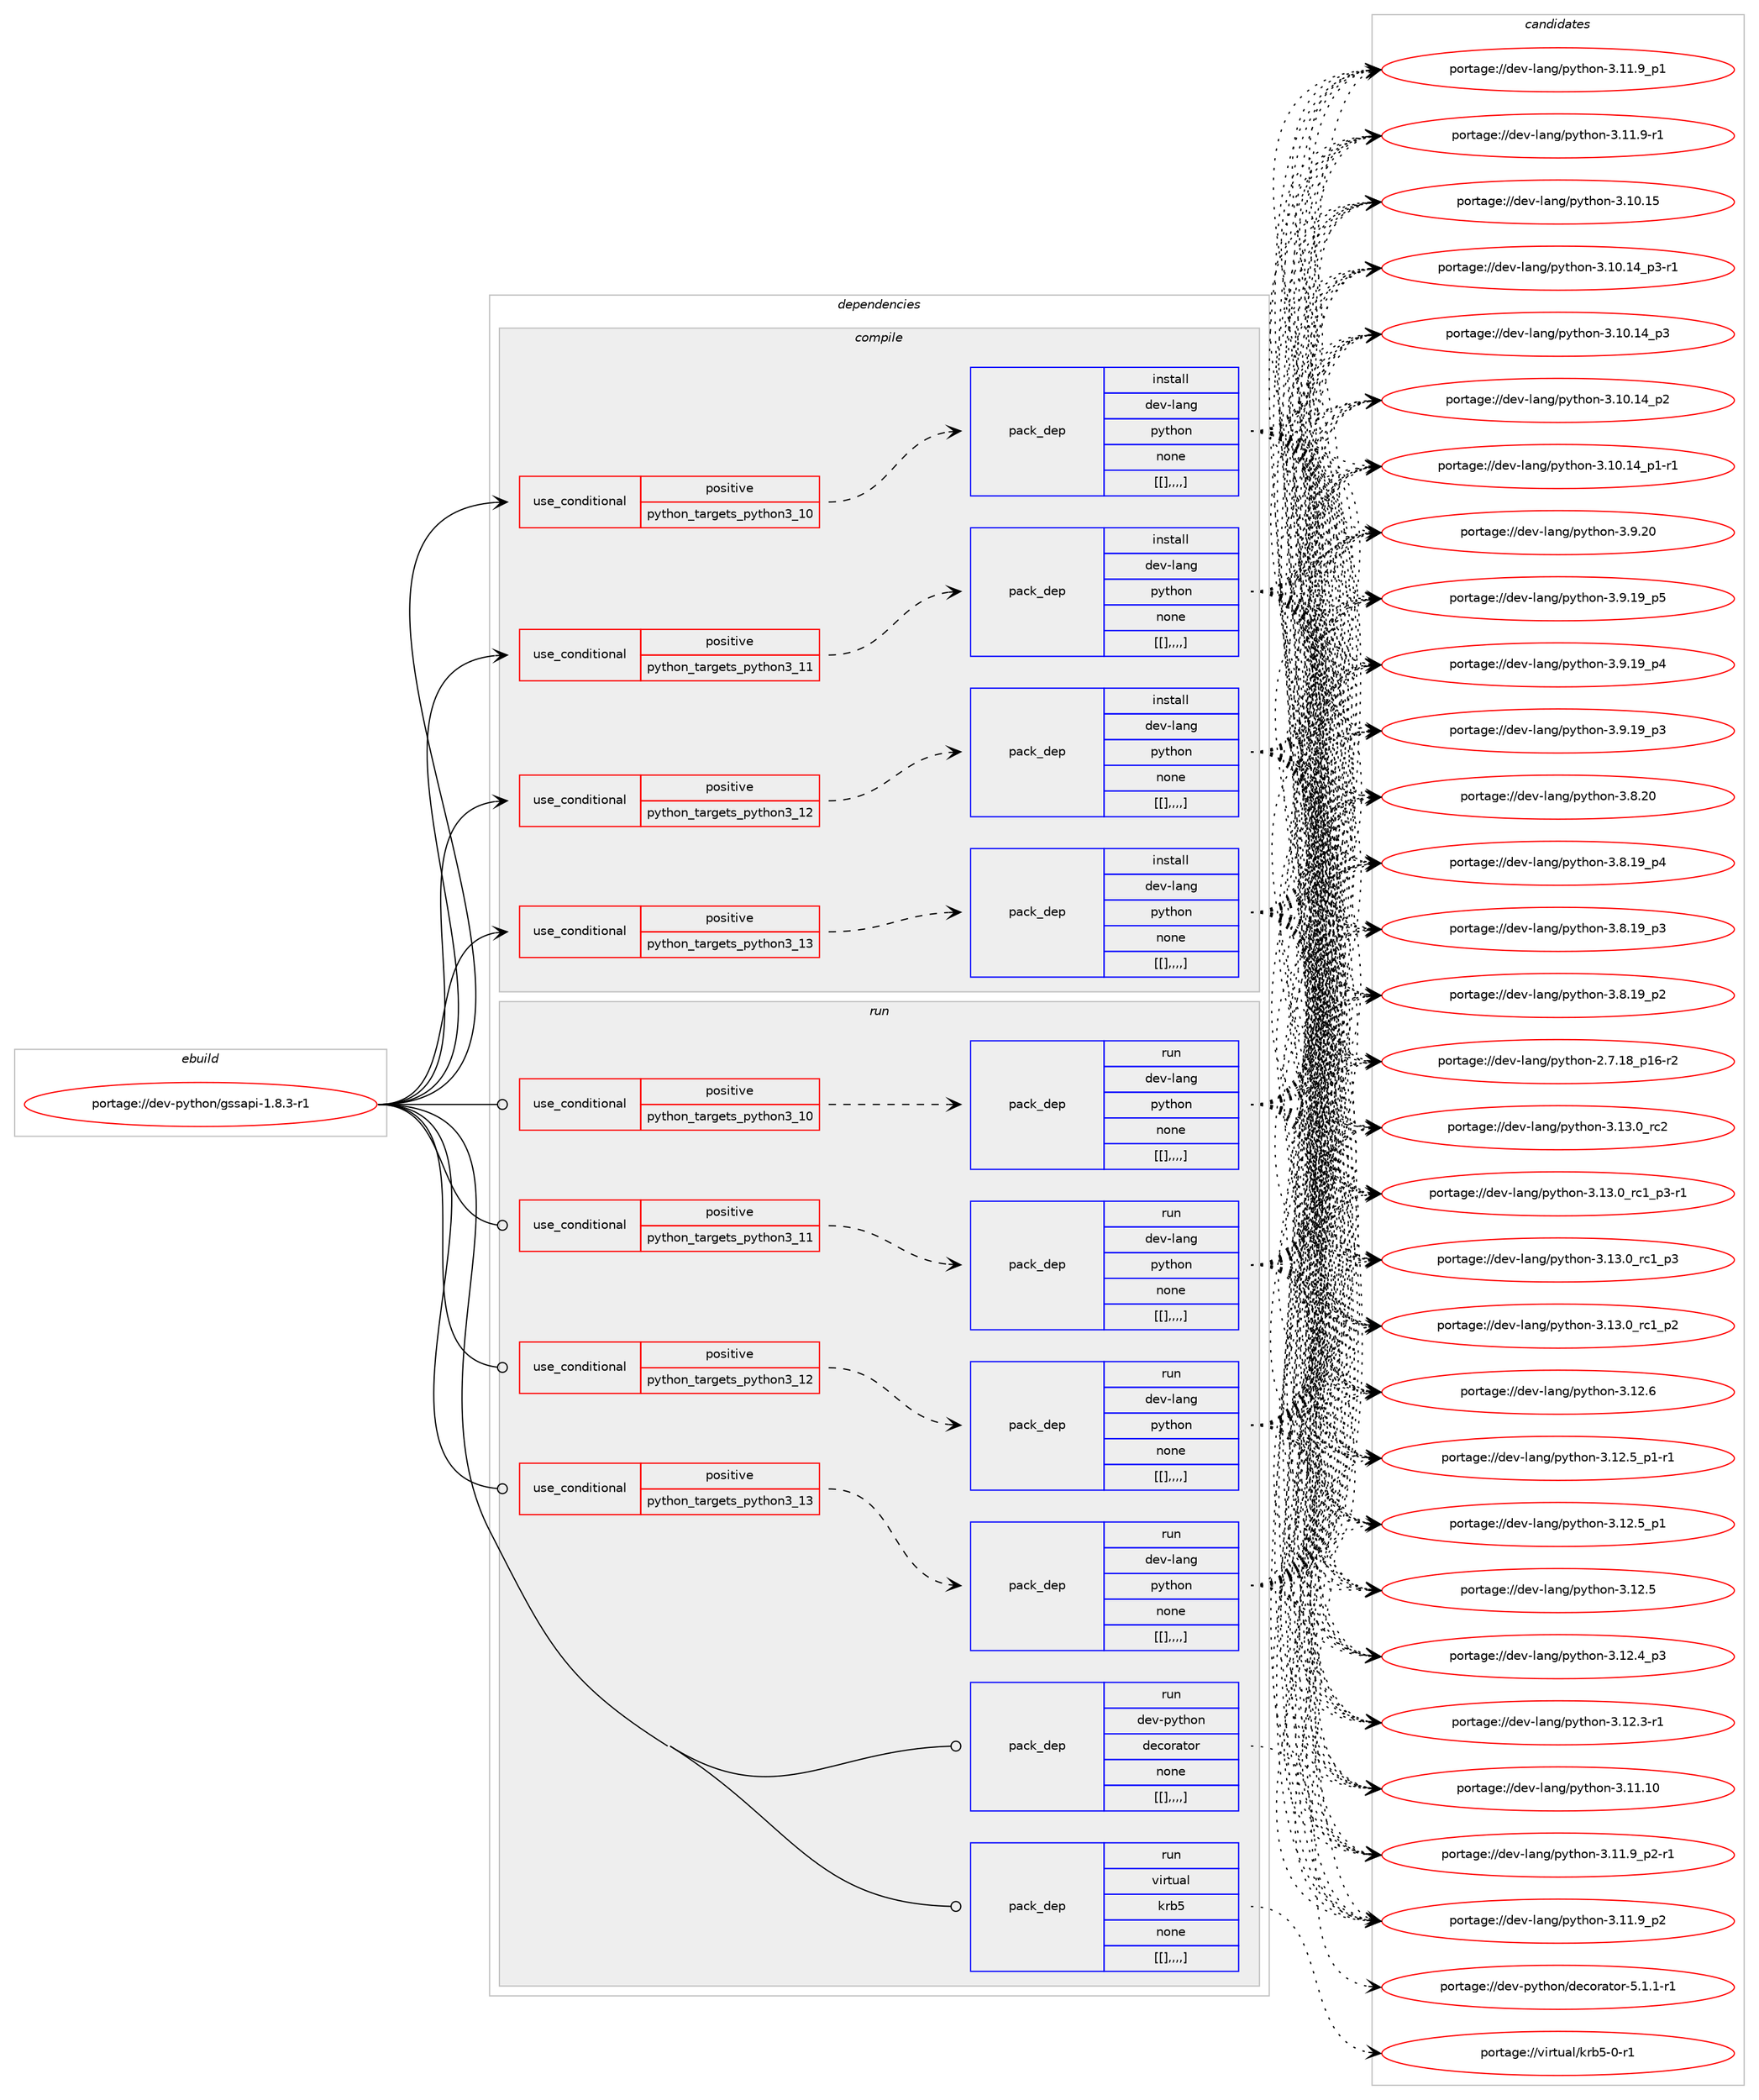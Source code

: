 digraph prolog {

# *************
# Graph options
# *************

newrank=true;
concentrate=true;
compound=true;
graph [rankdir=LR,fontname=Helvetica,fontsize=10,ranksep=1.5];#, ranksep=2.5, nodesep=0.2];
edge  [arrowhead=vee];
node  [fontname=Helvetica,fontsize=10];

# **********
# The ebuild
# **********

subgraph cluster_leftcol {
color=gray;
label=<<i>ebuild</i>>;
id [label="portage://dev-python/gssapi-1.8.3-r1", color=red, width=4, href="../dev-python/gssapi-1.8.3-r1.svg"];
}

# ****************
# The dependencies
# ****************

subgraph cluster_midcol {
color=gray;
label=<<i>dependencies</i>>;
subgraph cluster_compile {
fillcolor="#eeeeee";
style=filled;
label=<<i>compile</i>>;
subgraph cond33799 {
dependency148320 [label=<<TABLE BORDER="0" CELLBORDER="1" CELLSPACING="0" CELLPADDING="4"><TR><TD ROWSPAN="3" CELLPADDING="10">use_conditional</TD></TR><TR><TD>positive</TD></TR><TR><TD>python_targets_python3_10</TD></TR></TABLE>>, shape=none, color=red];
subgraph pack113303 {
dependency148321 [label=<<TABLE BORDER="0" CELLBORDER="1" CELLSPACING="0" CELLPADDING="4" WIDTH="220"><TR><TD ROWSPAN="6" CELLPADDING="30">pack_dep</TD></TR><TR><TD WIDTH="110">install</TD></TR><TR><TD>dev-lang</TD></TR><TR><TD>python</TD></TR><TR><TD>none</TD></TR><TR><TD>[[],,,,]</TD></TR></TABLE>>, shape=none, color=blue];
}
dependency148320:e -> dependency148321:w [weight=20,style="dashed",arrowhead="vee"];
}
id:e -> dependency148320:w [weight=20,style="solid",arrowhead="vee"];
subgraph cond33800 {
dependency148322 [label=<<TABLE BORDER="0" CELLBORDER="1" CELLSPACING="0" CELLPADDING="4"><TR><TD ROWSPAN="3" CELLPADDING="10">use_conditional</TD></TR><TR><TD>positive</TD></TR><TR><TD>python_targets_python3_11</TD></TR></TABLE>>, shape=none, color=red];
subgraph pack113304 {
dependency148323 [label=<<TABLE BORDER="0" CELLBORDER="1" CELLSPACING="0" CELLPADDING="4" WIDTH="220"><TR><TD ROWSPAN="6" CELLPADDING="30">pack_dep</TD></TR><TR><TD WIDTH="110">install</TD></TR><TR><TD>dev-lang</TD></TR><TR><TD>python</TD></TR><TR><TD>none</TD></TR><TR><TD>[[],,,,]</TD></TR></TABLE>>, shape=none, color=blue];
}
dependency148322:e -> dependency148323:w [weight=20,style="dashed",arrowhead="vee"];
}
id:e -> dependency148322:w [weight=20,style="solid",arrowhead="vee"];
subgraph cond33801 {
dependency148324 [label=<<TABLE BORDER="0" CELLBORDER="1" CELLSPACING="0" CELLPADDING="4"><TR><TD ROWSPAN="3" CELLPADDING="10">use_conditional</TD></TR><TR><TD>positive</TD></TR><TR><TD>python_targets_python3_12</TD></TR></TABLE>>, shape=none, color=red];
subgraph pack113305 {
dependency148325 [label=<<TABLE BORDER="0" CELLBORDER="1" CELLSPACING="0" CELLPADDING="4" WIDTH="220"><TR><TD ROWSPAN="6" CELLPADDING="30">pack_dep</TD></TR><TR><TD WIDTH="110">install</TD></TR><TR><TD>dev-lang</TD></TR><TR><TD>python</TD></TR><TR><TD>none</TD></TR><TR><TD>[[],,,,]</TD></TR></TABLE>>, shape=none, color=blue];
}
dependency148324:e -> dependency148325:w [weight=20,style="dashed",arrowhead="vee"];
}
id:e -> dependency148324:w [weight=20,style="solid",arrowhead="vee"];
subgraph cond33802 {
dependency148326 [label=<<TABLE BORDER="0" CELLBORDER="1" CELLSPACING="0" CELLPADDING="4"><TR><TD ROWSPAN="3" CELLPADDING="10">use_conditional</TD></TR><TR><TD>positive</TD></TR><TR><TD>python_targets_python3_13</TD></TR></TABLE>>, shape=none, color=red];
subgraph pack113306 {
dependency148327 [label=<<TABLE BORDER="0" CELLBORDER="1" CELLSPACING="0" CELLPADDING="4" WIDTH="220"><TR><TD ROWSPAN="6" CELLPADDING="30">pack_dep</TD></TR><TR><TD WIDTH="110">install</TD></TR><TR><TD>dev-lang</TD></TR><TR><TD>python</TD></TR><TR><TD>none</TD></TR><TR><TD>[[],,,,]</TD></TR></TABLE>>, shape=none, color=blue];
}
dependency148326:e -> dependency148327:w [weight=20,style="dashed",arrowhead="vee"];
}
id:e -> dependency148326:w [weight=20,style="solid",arrowhead="vee"];
}
subgraph cluster_compileandrun {
fillcolor="#eeeeee";
style=filled;
label=<<i>compile and run</i>>;
}
subgraph cluster_run {
fillcolor="#eeeeee";
style=filled;
label=<<i>run</i>>;
subgraph cond33803 {
dependency148328 [label=<<TABLE BORDER="0" CELLBORDER="1" CELLSPACING="0" CELLPADDING="4"><TR><TD ROWSPAN="3" CELLPADDING="10">use_conditional</TD></TR><TR><TD>positive</TD></TR><TR><TD>python_targets_python3_10</TD></TR></TABLE>>, shape=none, color=red];
subgraph pack113307 {
dependency148329 [label=<<TABLE BORDER="0" CELLBORDER="1" CELLSPACING="0" CELLPADDING="4" WIDTH="220"><TR><TD ROWSPAN="6" CELLPADDING="30">pack_dep</TD></TR><TR><TD WIDTH="110">run</TD></TR><TR><TD>dev-lang</TD></TR><TR><TD>python</TD></TR><TR><TD>none</TD></TR><TR><TD>[[],,,,]</TD></TR></TABLE>>, shape=none, color=blue];
}
dependency148328:e -> dependency148329:w [weight=20,style="dashed",arrowhead="vee"];
}
id:e -> dependency148328:w [weight=20,style="solid",arrowhead="odot"];
subgraph cond33804 {
dependency148330 [label=<<TABLE BORDER="0" CELLBORDER="1" CELLSPACING="0" CELLPADDING="4"><TR><TD ROWSPAN="3" CELLPADDING="10">use_conditional</TD></TR><TR><TD>positive</TD></TR><TR><TD>python_targets_python3_11</TD></TR></TABLE>>, shape=none, color=red];
subgraph pack113308 {
dependency148331 [label=<<TABLE BORDER="0" CELLBORDER="1" CELLSPACING="0" CELLPADDING="4" WIDTH="220"><TR><TD ROWSPAN="6" CELLPADDING="30">pack_dep</TD></TR><TR><TD WIDTH="110">run</TD></TR><TR><TD>dev-lang</TD></TR><TR><TD>python</TD></TR><TR><TD>none</TD></TR><TR><TD>[[],,,,]</TD></TR></TABLE>>, shape=none, color=blue];
}
dependency148330:e -> dependency148331:w [weight=20,style="dashed",arrowhead="vee"];
}
id:e -> dependency148330:w [weight=20,style="solid",arrowhead="odot"];
subgraph cond33805 {
dependency148332 [label=<<TABLE BORDER="0" CELLBORDER="1" CELLSPACING="0" CELLPADDING="4"><TR><TD ROWSPAN="3" CELLPADDING="10">use_conditional</TD></TR><TR><TD>positive</TD></TR><TR><TD>python_targets_python3_12</TD></TR></TABLE>>, shape=none, color=red];
subgraph pack113309 {
dependency148333 [label=<<TABLE BORDER="0" CELLBORDER="1" CELLSPACING="0" CELLPADDING="4" WIDTH="220"><TR><TD ROWSPAN="6" CELLPADDING="30">pack_dep</TD></TR><TR><TD WIDTH="110">run</TD></TR><TR><TD>dev-lang</TD></TR><TR><TD>python</TD></TR><TR><TD>none</TD></TR><TR><TD>[[],,,,]</TD></TR></TABLE>>, shape=none, color=blue];
}
dependency148332:e -> dependency148333:w [weight=20,style="dashed",arrowhead="vee"];
}
id:e -> dependency148332:w [weight=20,style="solid",arrowhead="odot"];
subgraph cond33806 {
dependency148334 [label=<<TABLE BORDER="0" CELLBORDER="1" CELLSPACING="0" CELLPADDING="4"><TR><TD ROWSPAN="3" CELLPADDING="10">use_conditional</TD></TR><TR><TD>positive</TD></TR><TR><TD>python_targets_python3_13</TD></TR></TABLE>>, shape=none, color=red];
subgraph pack113310 {
dependency148335 [label=<<TABLE BORDER="0" CELLBORDER="1" CELLSPACING="0" CELLPADDING="4" WIDTH="220"><TR><TD ROWSPAN="6" CELLPADDING="30">pack_dep</TD></TR><TR><TD WIDTH="110">run</TD></TR><TR><TD>dev-lang</TD></TR><TR><TD>python</TD></TR><TR><TD>none</TD></TR><TR><TD>[[],,,,]</TD></TR></TABLE>>, shape=none, color=blue];
}
dependency148334:e -> dependency148335:w [weight=20,style="dashed",arrowhead="vee"];
}
id:e -> dependency148334:w [weight=20,style="solid",arrowhead="odot"];
subgraph pack113311 {
dependency148336 [label=<<TABLE BORDER="0" CELLBORDER="1" CELLSPACING="0" CELLPADDING="4" WIDTH="220"><TR><TD ROWSPAN="6" CELLPADDING="30">pack_dep</TD></TR><TR><TD WIDTH="110">run</TD></TR><TR><TD>dev-python</TD></TR><TR><TD>decorator</TD></TR><TR><TD>none</TD></TR><TR><TD>[[],,,,]</TD></TR></TABLE>>, shape=none, color=blue];
}
id:e -> dependency148336:w [weight=20,style="solid",arrowhead="odot"];
subgraph pack113312 {
dependency148337 [label=<<TABLE BORDER="0" CELLBORDER="1" CELLSPACING="0" CELLPADDING="4" WIDTH="220"><TR><TD ROWSPAN="6" CELLPADDING="30">pack_dep</TD></TR><TR><TD WIDTH="110">run</TD></TR><TR><TD>virtual</TD></TR><TR><TD>krb5</TD></TR><TR><TD>none</TD></TR><TR><TD>[[],,,,]</TD></TR></TABLE>>, shape=none, color=blue];
}
id:e -> dependency148337:w [weight=20,style="solid",arrowhead="odot"];
}
}

# **************
# The candidates
# **************

subgraph cluster_choices {
rank=same;
color=gray;
label=<<i>candidates</i>>;

subgraph choice113303 {
color=black;
nodesep=1;
choice10010111845108971101034711212111610411111045514649514648951149950 [label="portage://dev-lang/python-3.13.0_rc2", color=red, width=4,href="../dev-lang/python-3.13.0_rc2.svg"];
choice1001011184510897110103471121211161041111104551464951464895114994995112514511449 [label="portage://dev-lang/python-3.13.0_rc1_p3-r1", color=red, width=4,href="../dev-lang/python-3.13.0_rc1_p3-r1.svg"];
choice100101118451089711010347112121116104111110455146495146489511499499511251 [label="portage://dev-lang/python-3.13.0_rc1_p3", color=red, width=4,href="../dev-lang/python-3.13.0_rc1_p3.svg"];
choice100101118451089711010347112121116104111110455146495146489511499499511250 [label="portage://dev-lang/python-3.13.0_rc1_p2", color=red, width=4,href="../dev-lang/python-3.13.0_rc1_p2.svg"];
choice10010111845108971101034711212111610411111045514649504654 [label="portage://dev-lang/python-3.12.6", color=red, width=4,href="../dev-lang/python-3.12.6.svg"];
choice1001011184510897110103471121211161041111104551464950465395112494511449 [label="portage://dev-lang/python-3.12.5_p1-r1", color=red, width=4,href="../dev-lang/python-3.12.5_p1-r1.svg"];
choice100101118451089711010347112121116104111110455146495046539511249 [label="portage://dev-lang/python-3.12.5_p1", color=red, width=4,href="../dev-lang/python-3.12.5_p1.svg"];
choice10010111845108971101034711212111610411111045514649504653 [label="portage://dev-lang/python-3.12.5", color=red, width=4,href="../dev-lang/python-3.12.5.svg"];
choice100101118451089711010347112121116104111110455146495046529511251 [label="portage://dev-lang/python-3.12.4_p3", color=red, width=4,href="../dev-lang/python-3.12.4_p3.svg"];
choice100101118451089711010347112121116104111110455146495046514511449 [label="portage://dev-lang/python-3.12.3-r1", color=red, width=4,href="../dev-lang/python-3.12.3-r1.svg"];
choice1001011184510897110103471121211161041111104551464949464948 [label="portage://dev-lang/python-3.11.10", color=red, width=4,href="../dev-lang/python-3.11.10.svg"];
choice1001011184510897110103471121211161041111104551464949465795112504511449 [label="portage://dev-lang/python-3.11.9_p2-r1", color=red, width=4,href="../dev-lang/python-3.11.9_p2-r1.svg"];
choice100101118451089711010347112121116104111110455146494946579511250 [label="portage://dev-lang/python-3.11.9_p2", color=red, width=4,href="../dev-lang/python-3.11.9_p2.svg"];
choice100101118451089711010347112121116104111110455146494946579511249 [label="portage://dev-lang/python-3.11.9_p1", color=red, width=4,href="../dev-lang/python-3.11.9_p1.svg"];
choice100101118451089711010347112121116104111110455146494946574511449 [label="portage://dev-lang/python-3.11.9-r1", color=red, width=4,href="../dev-lang/python-3.11.9-r1.svg"];
choice1001011184510897110103471121211161041111104551464948464953 [label="portage://dev-lang/python-3.10.15", color=red, width=4,href="../dev-lang/python-3.10.15.svg"];
choice100101118451089711010347112121116104111110455146494846495295112514511449 [label="portage://dev-lang/python-3.10.14_p3-r1", color=red, width=4,href="../dev-lang/python-3.10.14_p3-r1.svg"];
choice10010111845108971101034711212111610411111045514649484649529511251 [label="portage://dev-lang/python-3.10.14_p3", color=red, width=4,href="../dev-lang/python-3.10.14_p3.svg"];
choice10010111845108971101034711212111610411111045514649484649529511250 [label="portage://dev-lang/python-3.10.14_p2", color=red, width=4,href="../dev-lang/python-3.10.14_p2.svg"];
choice100101118451089711010347112121116104111110455146494846495295112494511449 [label="portage://dev-lang/python-3.10.14_p1-r1", color=red, width=4,href="../dev-lang/python-3.10.14_p1-r1.svg"];
choice10010111845108971101034711212111610411111045514657465048 [label="portage://dev-lang/python-3.9.20", color=red, width=4,href="../dev-lang/python-3.9.20.svg"];
choice100101118451089711010347112121116104111110455146574649579511253 [label="portage://dev-lang/python-3.9.19_p5", color=red, width=4,href="../dev-lang/python-3.9.19_p5.svg"];
choice100101118451089711010347112121116104111110455146574649579511252 [label="portage://dev-lang/python-3.9.19_p4", color=red, width=4,href="../dev-lang/python-3.9.19_p4.svg"];
choice100101118451089711010347112121116104111110455146574649579511251 [label="portage://dev-lang/python-3.9.19_p3", color=red, width=4,href="../dev-lang/python-3.9.19_p3.svg"];
choice10010111845108971101034711212111610411111045514656465048 [label="portage://dev-lang/python-3.8.20", color=red, width=4,href="../dev-lang/python-3.8.20.svg"];
choice100101118451089711010347112121116104111110455146564649579511252 [label="portage://dev-lang/python-3.8.19_p4", color=red, width=4,href="../dev-lang/python-3.8.19_p4.svg"];
choice100101118451089711010347112121116104111110455146564649579511251 [label="portage://dev-lang/python-3.8.19_p3", color=red, width=4,href="../dev-lang/python-3.8.19_p3.svg"];
choice100101118451089711010347112121116104111110455146564649579511250 [label="portage://dev-lang/python-3.8.19_p2", color=red, width=4,href="../dev-lang/python-3.8.19_p2.svg"];
choice100101118451089711010347112121116104111110455046554649569511249544511450 [label="portage://dev-lang/python-2.7.18_p16-r2", color=red, width=4,href="../dev-lang/python-2.7.18_p16-r2.svg"];
dependency148321:e -> choice10010111845108971101034711212111610411111045514649514648951149950:w [style=dotted,weight="100"];
dependency148321:e -> choice1001011184510897110103471121211161041111104551464951464895114994995112514511449:w [style=dotted,weight="100"];
dependency148321:e -> choice100101118451089711010347112121116104111110455146495146489511499499511251:w [style=dotted,weight="100"];
dependency148321:e -> choice100101118451089711010347112121116104111110455146495146489511499499511250:w [style=dotted,weight="100"];
dependency148321:e -> choice10010111845108971101034711212111610411111045514649504654:w [style=dotted,weight="100"];
dependency148321:e -> choice1001011184510897110103471121211161041111104551464950465395112494511449:w [style=dotted,weight="100"];
dependency148321:e -> choice100101118451089711010347112121116104111110455146495046539511249:w [style=dotted,weight="100"];
dependency148321:e -> choice10010111845108971101034711212111610411111045514649504653:w [style=dotted,weight="100"];
dependency148321:e -> choice100101118451089711010347112121116104111110455146495046529511251:w [style=dotted,weight="100"];
dependency148321:e -> choice100101118451089711010347112121116104111110455146495046514511449:w [style=dotted,weight="100"];
dependency148321:e -> choice1001011184510897110103471121211161041111104551464949464948:w [style=dotted,weight="100"];
dependency148321:e -> choice1001011184510897110103471121211161041111104551464949465795112504511449:w [style=dotted,weight="100"];
dependency148321:e -> choice100101118451089711010347112121116104111110455146494946579511250:w [style=dotted,weight="100"];
dependency148321:e -> choice100101118451089711010347112121116104111110455146494946579511249:w [style=dotted,weight="100"];
dependency148321:e -> choice100101118451089711010347112121116104111110455146494946574511449:w [style=dotted,weight="100"];
dependency148321:e -> choice1001011184510897110103471121211161041111104551464948464953:w [style=dotted,weight="100"];
dependency148321:e -> choice100101118451089711010347112121116104111110455146494846495295112514511449:w [style=dotted,weight="100"];
dependency148321:e -> choice10010111845108971101034711212111610411111045514649484649529511251:w [style=dotted,weight="100"];
dependency148321:e -> choice10010111845108971101034711212111610411111045514649484649529511250:w [style=dotted,weight="100"];
dependency148321:e -> choice100101118451089711010347112121116104111110455146494846495295112494511449:w [style=dotted,weight="100"];
dependency148321:e -> choice10010111845108971101034711212111610411111045514657465048:w [style=dotted,weight="100"];
dependency148321:e -> choice100101118451089711010347112121116104111110455146574649579511253:w [style=dotted,weight="100"];
dependency148321:e -> choice100101118451089711010347112121116104111110455146574649579511252:w [style=dotted,weight="100"];
dependency148321:e -> choice100101118451089711010347112121116104111110455146574649579511251:w [style=dotted,weight="100"];
dependency148321:e -> choice10010111845108971101034711212111610411111045514656465048:w [style=dotted,weight="100"];
dependency148321:e -> choice100101118451089711010347112121116104111110455146564649579511252:w [style=dotted,weight="100"];
dependency148321:e -> choice100101118451089711010347112121116104111110455146564649579511251:w [style=dotted,weight="100"];
dependency148321:e -> choice100101118451089711010347112121116104111110455146564649579511250:w [style=dotted,weight="100"];
dependency148321:e -> choice100101118451089711010347112121116104111110455046554649569511249544511450:w [style=dotted,weight="100"];
}
subgraph choice113304 {
color=black;
nodesep=1;
choice10010111845108971101034711212111610411111045514649514648951149950 [label="portage://dev-lang/python-3.13.0_rc2", color=red, width=4,href="../dev-lang/python-3.13.0_rc2.svg"];
choice1001011184510897110103471121211161041111104551464951464895114994995112514511449 [label="portage://dev-lang/python-3.13.0_rc1_p3-r1", color=red, width=4,href="../dev-lang/python-3.13.0_rc1_p3-r1.svg"];
choice100101118451089711010347112121116104111110455146495146489511499499511251 [label="portage://dev-lang/python-3.13.0_rc1_p3", color=red, width=4,href="../dev-lang/python-3.13.0_rc1_p3.svg"];
choice100101118451089711010347112121116104111110455146495146489511499499511250 [label="portage://dev-lang/python-3.13.0_rc1_p2", color=red, width=4,href="../dev-lang/python-3.13.0_rc1_p2.svg"];
choice10010111845108971101034711212111610411111045514649504654 [label="portage://dev-lang/python-3.12.6", color=red, width=4,href="../dev-lang/python-3.12.6.svg"];
choice1001011184510897110103471121211161041111104551464950465395112494511449 [label="portage://dev-lang/python-3.12.5_p1-r1", color=red, width=4,href="../dev-lang/python-3.12.5_p1-r1.svg"];
choice100101118451089711010347112121116104111110455146495046539511249 [label="portage://dev-lang/python-3.12.5_p1", color=red, width=4,href="../dev-lang/python-3.12.5_p1.svg"];
choice10010111845108971101034711212111610411111045514649504653 [label="portage://dev-lang/python-3.12.5", color=red, width=4,href="../dev-lang/python-3.12.5.svg"];
choice100101118451089711010347112121116104111110455146495046529511251 [label="portage://dev-lang/python-3.12.4_p3", color=red, width=4,href="../dev-lang/python-3.12.4_p3.svg"];
choice100101118451089711010347112121116104111110455146495046514511449 [label="portage://dev-lang/python-3.12.3-r1", color=red, width=4,href="../dev-lang/python-3.12.3-r1.svg"];
choice1001011184510897110103471121211161041111104551464949464948 [label="portage://dev-lang/python-3.11.10", color=red, width=4,href="../dev-lang/python-3.11.10.svg"];
choice1001011184510897110103471121211161041111104551464949465795112504511449 [label="portage://dev-lang/python-3.11.9_p2-r1", color=red, width=4,href="../dev-lang/python-3.11.9_p2-r1.svg"];
choice100101118451089711010347112121116104111110455146494946579511250 [label="portage://dev-lang/python-3.11.9_p2", color=red, width=4,href="../dev-lang/python-3.11.9_p2.svg"];
choice100101118451089711010347112121116104111110455146494946579511249 [label="portage://dev-lang/python-3.11.9_p1", color=red, width=4,href="../dev-lang/python-3.11.9_p1.svg"];
choice100101118451089711010347112121116104111110455146494946574511449 [label="portage://dev-lang/python-3.11.9-r1", color=red, width=4,href="../dev-lang/python-3.11.9-r1.svg"];
choice1001011184510897110103471121211161041111104551464948464953 [label="portage://dev-lang/python-3.10.15", color=red, width=4,href="../dev-lang/python-3.10.15.svg"];
choice100101118451089711010347112121116104111110455146494846495295112514511449 [label="portage://dev-lang/python-3.10.14_p3-r1", color=red, width=4,href="../dev-lang/python-3.10.14_p3-r1.svg"];
choice10010111845108971101034711212111610411111045514649484649529511251 [label="portage://dev-lang/python-3.10.14_p3", color=red, width=4,href="../dev-lang/python-3.10.14_p3.svg"];
choice10010111845108971101034711212111610411111045514649484649529511250 [label="portage://dev-lang/python-3.10.14_p2", color=red, width=4,href="../dev-lang/python-3.10.14_p2.svg"];
choice100101118451089711010347112121116104111110455146494846495295112494511449 [label="portage://dev-lang/python-3.10.14_p1-r1", color=red, width=4,href="../dev-lang/python-3.10.14_p1-r1.svg"];
choice10010111845108971101034711212111610411111045514657465048 [label="portage://dev-lang/python-3.9.20", color=red, width=4,href="../dev-lang/python-3.9.20.svg"];
choice100101118451089711010347112121116104111110455146574649579511253 [label="portage://dev-lang/python-3.9.19_p5", color=red, width=4,href="../dev-lang/python-3.9.19_p5.svg"];
choice100101118451089711010347112121116104111110455146574649579511252 [label="portage://dev-lang/python-3.9.19_p4", color=red, width=4,href="../dev-lang/python-3.9.19_p4.svg"];
choice100101118451089711010347112121116104111110455146574649579511251 [label="portage://dev-lang/python-3.9.19_p3", color=red, width=4,href="../dev-lang/python-3.9.19_p3.svg"];
choice10010111845108971101034711212111610411111045514656465048 [label="portage://dev-lang/python-3.8.20", color=red, width=4,href="../dev-lang/python-3.8.20.svg"];
choice100101118451089711010347112121116104111110455146564649579511252 [label="portage://dev-lang/python-3.8.19_p4", color=red, width=4,href="../dev-lang/python-3.8.19_p4.svg"];
choice100101118451089711010347112121116104111110455146564649579511251 [label="portage://dev-lang/python-3.8.19_p3", color=red, width=4,href="../dev-lang/python-3.8.19_p3.svg"];
choice100101118451089711010347112121116104111110455146564649579511250 [label="portage://dev-lang/python-3.8.19_p2", color=red, width=4,href="../dev-lang/python-3.8.19_p2.svg"];
choice100101118451089711010347112121116104111110455046554649569511249544511450 [label="portage://dev-lang/python-2.7.18_p16-r2", color=red, width=4,href="../dev-lang/python-2.7.18_p16-r2.svg"];
dependency148323:e -> choice10010111845108971101034711212111610411111045514649514648951149950:w [style=dotted,weight="100"];
dependency148323:e -> choice1001011184510897110103471121211161041111104551464951464895114994995112514511449:w [style=dotted,weight="100"];
dependency148323:e -> choice100101118451089711010347112121116104111110455146495146489511499499511251:w [style=dotted,weight="100"];
dependency148323:e -> choice100101118451089711010347112121116104111110455146495146489511499499511250:w [style=dotted,weight="100"];
dependency148323:e -> choice10010111845108971101034711212111610411111045514649504654:w [style=dotted,weight="100"];
dependency148323:e -> choice1001011184510897110103471121211161041111104551464950465395112494511449:w [style=dotted,weight="100"];
dependency148323:e -> choice100101118451089711010347112121116104111110455146495046539511249:w [style=dotted,weight="100"];
dependency148323:e -> choice10010111845108971101034711212111610411111045514649504653:w [style=dotted,weight="100"];
dependency148323:e -> choice100101118451089711010347112121116104111110455146495046529511251:w [style=dotted,weight="100"];
dependency148323:e -> choice100101118451089711010347112121116104111110455146495046514511449:w [style=dotted,weight="100"];
dependency148323:e -> choice1001011184510897110103471121211161041111104551464949464948:w [style=dotted,weight="100"];
dependency148323:e -> choice1001011184510897110103471121211161041111104551464949465795112504511449:w [style=dotted,weight="100"];
dependency148323:e -> choice100101118451089711010347112121116104111110455146494946579511250:w [style=dotted,weight="100"];
dependency148323:e -> choice100101118451089711010347112121116104111110455146494946579511249:w [style=dotted,weight="100"];
dependency148323:e -> choice100101118451089711010347112121116104111110455146494946574511449:w [style=dotted,weight="100"];
dependency148323:e -> choice1001011184510897110103471121211161041111104551464948464953:w [style=dotted,weight="100"];
dependency148323:e -> choice100101118451089711010347112121116104111110455146494846495295112514511449:w [style=dotted,weight="100"];
dependency148323:e -> choice10010111845108971101034711212111610411111045514649484649529511251:w [style=dotted,weight="100"];
dependency148323:e -> choice10010111845108971101034711212111610411111045514649484649529511250:w [style=dotted,weight="100"];
dependency148323:e -> choice100101118451089711010347112121116104111110455146494846495295112494511449:w [style=dotted,weight="100"];
dependency148323:e -> choice10010111845108971101034711212111610411111045514657465048:w [style=dotted,weight="100"];
dependency148323:e -> choice100101118451089711010347112121116104111110455146574649579511253:w [style=dotted,weight="100"];
dependency148323:e -> choice100101118451089711010347112121116104111110455146574649579511252:w [style=dotted,weight="100"];
dependency148323:e -> choice100101118451089711010347112121116104111110455146574649579511251:w [style=dotted,weight="100"];
dependency148323:e -> choice10010111845108971101034711212111610411111045514656465048:w [style=dotted,weight="100"];
dependency148323:e -> choice100101118451089711010347112121116104111110455146564649579511252:w [style=dotted,weight="100"];
dependency148323:e -> choice100101118451089711010347112121116104111110455146564649579511251:w [style=dotted,weight="100"];
dependency148323:e -> choice100101118451089711010347112121116104111110455146564649579511250:w [style=dotted,weight="100"];
dependency148323:e -> choice100101118451089711010347112121116104111110455046554649569511249544511450:w [style=dotted,weight="100"];
}
subgraph choice113305 {
color=black;
nodesep=1;
choice10010111845108971101034711212111610411111045514649514648951149950 [label="portage://dev-lang/python-3.13.0_rc2", color=red, width=4,href="../dev-lang/python-3.13.0_rc2.svg"];
choice1001011184510897110103471121211161041111104551464951464895114994995112514511449 [label="portage://dev-lang/python-3.13.0_rc1_p3-r1", color=red, width=4,href="../dev-lang/python-3.13.0_rc1_p3-r1.svg"];
choice100101118451089711010347112121116104111110455146495146489511499499511251 [label="portage://dev-lang/python-3.13.0_rc1_p3", color=red, width=4,href="../dev-lang/python-3.13.0_rc1_p3.svg"];
choice100101118451089711010347112121116104111110455146495146489511499499511250 [label="portage://dev-lang/python-3.13.0_rc1_p2", color=red, width=4,href="../dev-lang/python-3.13.0_rc1_p2.svg"];
choice10010111845108971101034711212111610411111045514649504654 [label="portage://dev-lang/python-3.12.6", color=red, width=4,href="../dev-lang/python-3.12.6.svg"];
choice1001011184510897110103471121211161041111104551464950465395112494511449 [label="portage://dev-lang/python-3.12.5_p1-r1", color=red, width=4,href="../dev-lang/python-3.12.5_p1-r1.svg"];
choice100101118451089711010347112121116104111110455146495046539511249 [label="portage://dev-lang/python-3.12.5_p1", color=red, width=4,href="../dev-lang/python-3.12.5_p1.svg"];
choice10010111845108971101034711212111610411111045514649504653 [label="portage://dev-lang/python-3.12.5", color=red, width=4,href="../dev-lang/python-3.12.5.svg"];
choice100101118451089711010347112121116104111110455146495046529511251 [label="portage://dev-lang/python-3.12.4_p3", color=red, width=4,href="../dev-lang/python-3.12.4_p3.svg"];
choice100101118451089711010347112121116104111110455146495046514511449 [label="portage://dev-lang/python-3.12.3-r1", color=red, width=4,href="../dev-lang/python-3.12.3-r1.svg"];
choice1001011184510897110103471121211161041111104551464949464948 [label="portage://dev-lang/python-3.11.10", color=red, width=4,href="../dev-lang/python-3.11.10.svg"];
choice1001011184510897110103471121211161041111104551464949465795112504511449 [label="portage://dev-lang/python-3.11.9_p2-r1", color=red, width=4,href="../dev-lang/python-3.11.9_p2-r1.svg"];
choice100101118451089711010347112121116104111110455146494946579511250 [label="portage://dev-lang/python-3.11.9_p2", color=red, width=4,href="../dev-lang/python-3.11.9_p2.svg"];
choice100101118451089711010347112121116104111110455146494946579511249 [label="portage://dev-lang/python-3.11.9_p1", color=red, width=4,href="../dev-lang/python-3.11.9_p1.svg"];
choice100101118451089711010347112121116104111110455146494946574511449 [label="portage://dev-lang/python-3.11.9-r1", color=red, width=4,href="../dev-lang/python-3.11.9-r1.svg"];
choice1001011184510897110103471121211161041111104551464948464953 [label="portage://dev-lang/python-3.10.15", color=red, width=4,href="../dev-lang/python-3.10.15.svg"];
choice100101118451089711010347112121116104111110455146494846495295112514511449 [label="portage://dev-lang/python-3.10.14_p3-r1", color=red, width=4,href="../dev-lang/python-3.10.14_p3-r1.svg"];
choice10010111845108971101034711212111610411111045514649484649529511251 [label="portage://dev-lang/python-3.10.14_p3", color=red, width=4,href="../dev-lang/python-3.10.14_p3.svg"];
choice10010111845108971101034711212111610411111045514649484649529511250 [label="portage://dev-lang/python-3.10.14_p2", color=red, width=4,href="../dev-lang/python-3.10.14_p2.svg"];
choice100101118451089711010347112121116104111110455146494846495295112494511449 [label="portage://dev-lang/python-3.10.14_p1-r1", color=red, width=4,href="../dev-lang/python-3.10.14_p1-r1.svg"];
choice10010111845108971101034711212111610411111045514657465048 [label="portage://dev-lang/python-3.9.20", color=red, width=4,href="../dev-lang/python-3.9.20.svg"];
choice100101118451089711010347112121116104111110455146574649579511253 [label="portage://dev-lang/python-3.9.19_p5", color=red, width=4,href="../dev-lang/python-3.9.19_p5.svg"];
choice100101118451089711010347112121116104111110455146574649579511252 [label="portage://dev-lang/python-3.9.19_p4", color=red, width=4,href="../dev-lang/python-3.9.19_p4.svg"];
choice100101118451089711010347112121116104111110455146574649579511251 [label="portage://dev-lang/python-3.9.19_p3", color=red, width=4,href="../dev-lang/python-3.9.19_p3.svg"];
choice10010111845108971101034711212111610411111045514656465048 [label="portage://dev-lang/python-3.8.20", color=red, width=4,href="../dev-lang/python-3.8.20.svg"];
choice100101118451089711010347112121116104111110455146564649579511252 [label="portage://dev-lang/python-3.8.19_p4", color=red, width=4,href="../dev-lang/python-3.8.19_p4.svg"];
choice100101118451089711010347112121116104111110455146564649579511251 [label="portage://dev-lang/python-3.8.19_p3", color=red, width=4,href="../dev-lang/python-3.8.19_p3.svg"];
choice100101118451089711010347112121116104111110455146564649579511250 [label="portage://dev-lang/python-3.8.19_p2", color=red, width=4,href="../dev-lang/python-3.8.19_p2.svg"];
choice100101118451089711010347112121116104111110455046554649569511249544511450 [label="portage://dev-lang/python-2.7.18_p16-r2", color=red, width=4,href="../dev-lang/python-2.7.18_p16-r2.svg"];
dependency148325:e -> choice10010111845108971101034711212111610411111045514649514648951149950:w [style=dotted,weight="100"];
dependency148325:e -> choice1001011184510897110103471121211161041111104551464951464895114994995112514511449:w [style=dotted,weight="100"];
dependency148325:e -> choice100101118451089711010347112121116104111110455146495146489511499499511251:w [style=dotted,weight="100"];
dependency148325:e -> choice100101118451089711010347112121116104111110455146495146489511499499511250:w [style=dotted,weight="100"];
dependency148325:e -> choice10010111845108971101034711212111610411111045514649504654:w [style=dotted,weight="100"];
dependency148325:e -> choice1001011184510897110103471121211161041111104551464950465395112494511449:w [style=dotted,weight="100"];
dependency148325:e -> choice100101118451089711010347112121116104111110455146495046539511249:w [style=dotted,weight="100"];
dependency148325:e -> choice10010111845108971101034711212111610411111045514649504653:w [style=dotted,weight="100"];
dependency148325:e -> choice100101118451089711010347112121116104111110455146495046529511251:w [style=dotted,weight="100"];
dependency148325:e -> choice100101118451089711010347112121116104111110455146495046514511449:w [style=dotted,weight="100"];
dependency148325:e -> choice1001011184510897110103471121211161041111104551464949464948:w [style=dotted,weight="100"];
dependency148325:e -> choice1001011184510897110103471121211161041111104551464949465795112504511449:w [style=dotted,weight="100"];
dependency148325:e -> choice100101118451089711010347112121116104111110455146494946579511250:w [style=dotted,weight="100"];
dependency148325:e -> choice100101118451089711010347112121116104111110455146494946579511249:w [style=dotted,weight="100"];
dependency148325:e -> choice100101118451089711010347112121116104111110455146494946574511449:w [style=dotted,weight="100"];
dependency148325:e -> choice1001011184510897110103471121211161041111104551464948464953:w [style=dotted,weight="100"];
dependency148325:e -> choice100101118451089711010347112121116104111110455146494846495295112514511449:w [style=dotted,weight="100"];
dependency148325:e -> choice10010111845108971101034711212111610411111045514649484649529511251:w [style=dotted,weight="100"];
dependency148325:e -> choice10010111845108971101034711212111610411111045514649484649529511250:w [style=dotted,weight="100"];
dependency148325:e -> choice100101118451089711010347112121116104111110455146494846495295112494511449:w [style=dotted,weight="100"];
dependency148325:e -> choice10010111845108971101034711212111610411111045514657465048:w [style=dotted,weight="100"];
dependency148325:e -> choice100101118451089711010347112121116104111110455146574649579511253:w [style=dotted,weight="100"];
dependency148325:e -> choice100101118451089711010347112121116104111110455146574649579511252:w [style=dotted,weight="100"];
dependency148325:e -> choice100101118451089711010347112121116104111110455146574649579511251:w [style=dotted,weight="100"];
dependency148325:e -> choice10010111845108971101034711212111610411111045514656465048:w [style=dotted,weight="100"];
dependency148325:e -> choice100101118451089711010347112121116104111110455146564649579511252:w [style=dotted,weight="100"];
dependency148325:e -> choice100101118451089711010347112121116104111110455146564649579511251:w [style=dotted,weight="100"];
dependency148325:e -> choice100101118451089711010347112121116104111110455146564649579511250:w [style=dotted,weight="100"];
dependency148325:e -> choice100101118451089711010347112121116104111110455046554649569511249544511450:w [style=dotted,weight="100"];
}
subgraph choice113306 {
color=black;
nodesep=1;
choice10010111845108971101034711212111610411111045514649514648951149950 [label="portage://dev-lang/python-3.13.0_rc2", color=red, width=4,href="../dev-lang/python-3.13.0_rc2.svg"];
choice1001011184510897110103471121211161041111104551464951464895114994995112514511449 [label="portage://dev-lang/python-3.13.0_rc1_p3-r1", color=red, width=4,href="../dev-lang/python-3.13.0_rc1_p3-r1.svg"];
choice100101118451089711010347112121116104111110455146495146489511499499511251 [label="portage://dev-lang/python-3.13.0_rc1_p3", color=red, width=4,href="../dev-lang/python-3.13.0_rc1_p3.svg"];
choice100101118451089711010347112121116104111110455146495146489511499499511250 [label="portage://dev-lang/python-3.13.0_rc1_p2", color=red, width=4,href="../dev-lang/python-3.13.0_rc1_p2.svg"];
choice10010111845108971101034711212111610411111045514649504654 [label="portage://dev-lang/python-3.12.6", color=red, width=4,href="../dev-lang/python-3.12.6.svg"];
choice1001011184510897110103471121211161041111104551464950465395112494511449 [label="portage://dev-lang/python-3.12.5_p1-r1", color=red, width=4,href="../dev-lang/python-3.12.5_p1-r1.svg"];
choice100101118451089711010347112121116104111110455146495046539511249 [label="portage://dev-lang/python-3.12.5_p1", color=red, width=4,href="../dev-lang/python-3.12.5_p1.svg"];
choice10010111845108971101034711212111610411111045514649504653 [label="portage://dev-lang/python-3.12.5", color=red, width=4,href="../dev-lang/python-3.12.5.svg"];
choice100101118451089711010347112121116104111110455146495046529511251 [label="portage://dev-lang/python-3.12.4_p3", color=red, width=4,href="../dev-lang/python-3.12.4_p3.svg"];
choice100101118451089711010347112121116104111110455146495046514511449 [label="portage://dev-lang/python-3.12.3-r1", color=red, width=4,href="../dev-lang/python-3.12.3-r1.svg"];
choice1001011184510897110103471121211161041111104551464949464948 [label="portage://dev-lang/python-3.11.10", color=red, width=4,href="../dev-lang/python-3.11.10.svg"];
choice1001011184510897110103471121211161041111104551464949465795112504511449 [label="portage://dev-lang/python-3.11.9_p2-r1", color=red, width=4,href="../dev-lang/python-3.11.9_p2-r1.svg"];
choice100101118451089711010347112121116104111110455146494946579511250 [label="portage://dev-lang/python-3.11.9_p2", color=red, width=4,href="../dev-lang/python-3.11.9_p2.svg"];
choice100101118451089711010347112121116104111110455146494946579511249 [label="portage://dev-lang/python-3.11.9_p1", color=red, width=4,href="../dev-lang/python-3.11.9_p1.svg"];
choice100101118451089711010347112121116104111110455146494946574511449 [label="portage://dev-lang/python-3.11.9-r1", color=red, width=4,href="../dev-lang/python-3.11.9-r1.svg"];
choice1001011184510897110103471121211161041111104551464948464953 [label="portage://dev-lang/python-3.10.15", color=red, width=4,href="../dev-lang/python-3.10.15.svg"];
choice100101118451089711010347112121116104111110455146494846495295112514511449 [label="portage://dev-lang/python-3.10.14_p3-r1", color=red, width=4,href="../dev-lang/python-3.10.14_p3-r1.svg"];
choice10010111845108971101034711212111610411111045514649484649529511251 [label="portage://dev-lang/python-3.10.14_p3", color=red, width=4,href="../dev-lang/python-3.10.14_p3.svg"];
choice10010111845108971101034711212111610411111045514649484649529511250 [label="portage://dev-lang/python-3.10.14_p2", color=red, width=4,href="../dev-lang/python-3.10.14_p2.svg"];
choice100101118451089711010347112121116104111110455146494846495295112494511449 [label="portage://dev-lang/python-3.10.14_p1-r1", color=red, width=4,href="../dev-lang/python-3.10.14_p1-r1.svg"];
choice10010111845108971101034711212111610411111045514657465048 [label="portage://dev-lang/python-3.9.20", color=red, width=4,href="../dev-lang/python-3.9.20.svg"];
choice100101118451089711010347112121116104111110455146574649579511253 [label="portage://dev-lang/python-3.9.19_p5", color=red, width=4,href="../dev-lang/python-3.9.19_p5.svg"];
choice100101118451089711010347112121116104111110455146574649579511252 [label="portage://dev-lang/python-3.9.19_p4", color=red, width=4,href="../dev-lang/python-3.9.19_p4.svg"];
choice100101118451089711010347112121116104111110455146574649579511251 [label="portage://dev-lang/python-3.9.19_p3", color=red, width=4,href="../dev-lang/python-3.9.19_p3.svg"];
choice10010111845108971101034711212111610411111045514656465048 [label="portage://dev-lang/python-3.8.20", color=red, width=4,href="../dev-lang/python-3.8.20.svg"];
choice100101118451089711010347112121116104111110455146564649579511252 [label="portage://dev-lang/python-3.8.19_p4", color=red, width=4,href="../dev-lang/python-3.8.19_p4.svg"];
choice100101118451089711010347112121116104111110455146564649579511251 [label="portage://dev-lang/python-3.8.19_p3", color=red, width=4,href="../dev-lang/python-3.8.19_p3.svg"];
choice100101118451089711010347112121116104111110455146564649579511250 [label="portage://dev-lang/python-3.8.19_p2", color=red, width=4,href="../dev-lang/python-3.8.19_p2.svg"];
choice100101118451089711010347112121116104111110455046554649569511249544511450 [label="portage://dev-lang/python-2.7.18_p16-r2", color=red, width=4,href="../dev-lang/python-2.7.18_p16-r2.svg"];
dependency148327:e -> choice10010111845108971101034711212111610411111045514649514648951149950:w [style=dotted,weight="100"];
dependency148327:e -> choice1001011184510897110103471121211161041111104551464951464895114994995112514511449:w [style=dotted,weight="100"];
dependency148327:e -> choice100101118451089711010347112121116104111110455146495146489511499499511251:w [style=dotted,weight="100"];
dependency148327:e -> choice100101118451089711010347112121116104111110455146495146489511499499511250:w [style=dotted,weight="100"];
dependency148327:e -> choice10010111845108971101034711212111610411111045514649504654:w [style=dotted,weight="100"];
dependency148327:e -> choice1001011184510897110103471121211161041111104551464950465395112494511449:w [style=dotted,weight="100"];
dependency148327:e -> choice100101118451089711010347112121116104111110455146495046539511249:w [style=dotted,weight="100"];
dependency148327:e -> choice10010111845108971101034711212111610411111045514649504653:w [style=dotted,weight="100"];
dependency148327:e -> choice100101118451089711010347112121116104111110455146495046529511251:w [style=dotted,weight="100"];
dependency148327:e -> choice100101118451089711010347112121116104111110455146495046514511449:w [style=dotted,weight="100"];
dependency148327:e -> choice1001011184510897110103471121211161041111104551464949464948:w [style=dotted,weight="100"];
dependency148327:e -> choice1001011184510897110103471121211161041111104551464949465795112504511449:w [style=dotted,weight="100"];
dependency148327:e -> choice100101118451089711010347112121116104111110455146494946579511250:w [style=dotted,weight="100"];
dependency148327:e -> choice100101118451089711010347112121116104111110455146494946579511249:w [style=dotted,weight="100"];
dependency148327:e -> choice100101118451089711010347112121116104111110455146494946574511449:w [style=dotted,weight="100"];
dependency148327:e -> choice1001011184510897110103471121211161041111104551464948464953:w [style=dotted,weight="100"];
dependency148327:e -> choice100101118451089711010347112121116104111110455146494846495295112514511449:w [style=dotted,weight="100"];
dependency148327:e -> choice10010111845108971101034711212111610411111045514649484649529511251:w [style=dotted,weight="100"];
dependency148327:e -> choice10010111845108971101034711212111610411111045514649484649529511250:w [style=dotted,weight="100"];
dependency148327:e -> choice100101118451089711010347112121116104111110455146494846495295112494511449:w [style=dotted,weight="100"];
dependency148327:e -> choice10010111845108971101034711212111610411111045514657465048:w [style=dotted,weight="100"];
dependency148327:e -> choice100101118451089711010347112121116104111110455146574649579511253:w [style=dotted,weight="100"];
dependency148327:e -> choice100101118451089711010347112121116104111110455146574649579511252:w [style=dotted,weight="100"];
dependency148327:e -> choice100101118451089711010347112121116104111110455146574649579511251:w [style=dotted,weight="100"];
dependency148327:e -> choice10010111845108971101034711212111610411111045514656465048:w [style=dotted,weight="100"];
dependency148327:e -> choice100101118451089711010347112121116104111110455146564649579511252:w [style=dotted,weight="100"];
dependency148327:e -> choice100101118451089711010347112121116104111110455146564649579511251:w [style=dotted,weight="100"];
dependency148327:e -> choice100101118451089711010347112121116104111110455146564649579511250:w [style=dotted,weight="100"];
dependency148327:e -> choice100101118451089711010347112121116104111110455046554649569511249544511450:w [style=dotted,weight="100"];
}
subgraph choice113307 {
color=black;
nodesep=1;
choice10010111845108971101034711212111610411111045514649514648951149950 [label="portage://dev-lang/python-3.13.0_rc2", color=red, width=4,href="../dev-lang/python-3.13.0_rc2.svg"];
choice1001011184510897110103471121211161041111104551464951464895114994995112514511449 [label="portage://dev-lang/python-3.13.0_rc1_p3-r1", color=red, width=4,href="../dev-lang/python-3.13.0_rc1_p3-r1.svg"];
choice100101118451089711010347112121116104111110455146495146489511499499511251 [label="portage://dev-lang/python-3.13.0_rc1_p3", color=red, width=4,href="../dev-lang/python-3.13.0_rc1_p3.svg"];
choice100101118451089711010347112121116104111110455146495146489511499499511250 [label="portage://dev-lang/python-3.13.0_rc1_p2", color=red, width=4,href="../dev-lang/python-3.13.0_rc1_p2.svg"];
choice10010111845108971101034711212111610411111045514649504654 [label="portage://dev-lang/python-3.12.6", color=red, width=4,href="../dev-lang/python-3.12.6.svg"];
choice1001011184510897110103471121211161041111104551464950465395112494511449 [label="portage://dev-lang/python-3.12.5_p1-r1", color=red, width=4,href="../dev-lang/python-3.12.5_p1-r1.svg"];
choice100101118451089711010347112121116104111110455146495046539511249 [label="portage://dev-lang/python-3.12.5_p1", color=red, width=4,href="../dev-lang/python-3.12.5_p1.svg"];
choice10010111845108971101034711212111610411111045514649504653 [label="portage://dev-lang/python-3.12.5", color=red, width=4,href="../dev-lang/python-3.12.5.svg"];
choice100101118451089711010347112121116104111110455146495046529511251 [label="portage://dev-lang/python-3.12.4_p3", color=red, width=4,href="../dev-lang/python-3.12.4_p3.svg"];
choice100101118451089711010347112121116104111110455146495046514511449 [label="portage://dev-lang/python-3.12.3-r1", color=red, width=4,href="../dev-lang/python-3.12.3-r1.svg"];
choice1001011184510897110103471121211161041111104551464949464948 [label="portage://dev-lang/python-3.11.10", color=red, width=4,href="../dev-lang/python-3.11.10.svg"];
choice1001011184510897110103471121211161041111104551464949465795112504511449 [label="portage://dev-lang/python-3.11.9_p2-r1", color=red, width=4,href="../dev-lang/python-3.11.9_p2-r1.svg"];
choice100101118451089711010347112121116104111110455146494946579511250 [label="portage://dev-lang/python-3.11.9_p2", color=red, width=4,href="../dev-lang/python-3.11.9_p2.svg"];
choice100101118451089711010347112121116104111110455146494946579511249 [label="portage://dev-lang/python-3.11.9_p1", color=red, width=4,href="../dev-lang/python-3.11.9_p1.svg"];
choice100101118451089711010347112121116104111110455146494946574511449 [label="portage://dev-lang/python-3.11.9-r1", color=red, width=4,href="../dev-lang/python-3.11.9-r1.svg"];
choice1001011184510897110103471121211161041111104551464948464953 [label="portage://dev-lang/python-3.10.15", color=red, width=4,href="../dev-lang/python-3.10.15.svg"];
choice100101118451089711010347112121116104111110455146494846495295112514511449 [label="portage://dev-lang/python-3.10.14_p3-r1", color=red, width=4,href="../dev-lang/python-3.10.14_p3-r1.svg"];
choice10010111845108971101034711212111610411111045514649484649529511251 [label="portage://dev-lang/python-3.10.14_p3", color=red, width=4,href="../dev-lang/python-3.10.14_p3.svg"];
choice10010111845108971101034711212111610411111045514649484649529511250 [label="portage://dev-lang/python-3.10.14_p2", color=red, width=4,href="../dev-lang/python-3.10.14_p2.svg"];
choice100101118451089711010347112121116104111110455146494846495295112494511449 [label="portage://dev-lang/python-3.10.14_p1-r1", color=red, width=4,href="../dev-lang/python-3.10.14_p1-r1.svg"];
choice10010111845108971101034711212111610411111045514657465048 [label="portage://dev-lang/python-3.9.20", color=red, width=4,href="../dev-lang/python-3.9.20.svg"];
choice100101118451089711010347112121116104111110455146574649579511253 [label="portage://dev-lang/python-3.9.19_p5", color=red, width=4,href="../dev-lang/python-3.9.19_p5.svg"];
choice100101118451089711010347112121116104111110455146574649579511252 [label="portage://dev-lang/python-3.9.19_p4", color=red, width=4,href="../dev-lang/python-3.9.19_p4.svg"];
choice100101118451089711010347112121116104111110455146574649579511251 [label="portage://dev-lang/python-3.9.19_p3", color=red, width=4,href="../dev-lang/python-3.9.19_p3.svg"];
choice10010111845108971101034711212111610411111045514656465048 [label="portage://dev-lang/python-3.8.20", color=red, width=4,href="../dev-lang/python-3.8.20.svg"];
choice100101118451089711010347112121116104111110455146564649579511252 [label="portage://dev-lang/python-3.8.19_p4", color=red, width=4,href="../dev-lang/python-3.8.19_p4.svg"];
choice100101118451089711010347112121116104111110455146564649579511251 [label="portage://dev-lang/python-3.8.19_p3", color=red, width=4,href="../dev-lang/python-3.8.19_p3.svg"];
choice100101118451089711010347112121116104111110455146564649579511250 [label="portage://dev-lang/python-3.8.19_p2", color=red, width=4,href="../dev-lang/python-3.8.19_p2.svg"];
choice100101118451089711010347112121116104111110455046554649569511249544511450 [label="portage://dev-lang/python-2.7.18_p16-r2", color=red, width=4,href="../dev-lang/python-2.7.18_p16-r2.svg"];
dependency148329:e -> choice10010111845108971101034711212111610411111045514649514648951149950:w [style=dotted,weight="100"];
dependency148329:e -> choice1001011184510897110103471121211161041111104551464951464895114994995112514511449:w [style=dotted,weight="100"];
dependency148329:e -> choice100101118451089711010347112121116104111110455146495146489511499499511251:w [style=dotted,weight="100"];
dependency148329:e -> choice100101118451089711010347112121116104111110455146495146489511499499511250:w [style=dotted,weight="100"];
dependency148329:e -> choice10010111845108971101034711212111610411111045514649504654:w [style=dotted,weight="100"];
dependency148329:e -> choice1001011184510897110103471121211161041111104551464950465395112494511449:w [style=dotted,weight="100"];
dependency148329:e -> choice100101118451089711010347112121116104111110455146495046539511249:w [style=dotted,weight="100"];
dependency148329:e -> choice10010111845108971101034711212111610411111045514649504653:w [style=dotted,weight="100"];
dependency148329:e -> choice100101118451089711010347112121116104111110455146495046529511251:w [style=dotted,weight="100"];
dependency148329:e -> choice100101118451089711010347112121116104111110455146495046514511449:w [style=dotted,weight="100"];
dependency148329:e -> choice1001011184510897110103471121211161041111104551464949464948:w [style=dotted,weight="100"];
dependency148329:e -> choice1001011184510897110103471121211161041111104551464949465795112504511449:w [style=dotted,weight="100"];
dependency148329:e -> choice100101118451089711010347112121116104111110455146494946579511250:w [style=dotted,weight="100"];
dependency148329:e -> choice100101118451089711010347112121116104111110455146494946579511249:w [style=dotted,weight="100"];
dependency148329:e -> choice100101118451089711010347112121116104111110455146494946574511449:w [style=dotted,weight="100"];
dependency148329:e -> choice1001011184510897110103471121211161041111104551464948464953:w [style=dotted,weight="100"];
dependency148329:e -> choice100101118451089711010347112121116104111110455146494846495295112514511449:w [style=dotted,weight="100"];
dependency148329:e -> choice10010111845108971101034711212111610411111045514649484649529511251:w [style=dotted,weight="100"];
dependency148329:e -> choice10010111845108971101034711212111610411111045514649484649529511250:w [style=dotted,weight="100"];
dependency148329:e -> choice100101118451089711010347112121116104111110455146494846495295112494511449:w [style=dotted,weight="100"];
dependency148329:e -> choice10010111845108971101034711212111610411111045514657465048:w [style=dotted,weight="100"];
dependency148329:e -> choice100101118451089711010347112121116104111110455146574649579511253:w [style=dotted,weight="100"];
dependency148329:e -> choice100101118451089711010347112121116104111110455146574649579511252:w [style=dotted,weight="100"];
dependency148329:e -> choice100101118451089711010347112121116104111110455146574649579511251:w [style=dotted,weight="100"];
dependency148329:e -> choice10010111845108971101034711212111610411111045514656465048:w [style=dotted,weight="100"];
dependency148329:e -> choice100101118451089711010347112121116104111110455146564649579511252:w [style=dotted,weight="100"];
dependency148329:e -> choice100101118451089711010347112121116104111110455146564649579511251:w [style=dotted,weight="100"];
dependency148329:e -> choice100101118451089711010347112121116104111110455146564649579511250:w [style=dotted,weight="100"];
dependency148329:e -> choice100101118451089711010347112121116104111110455046554649569511249544511450:w [style=dotted,weight="100"];
}
subgraph choice113308 {
color=black;
nodesep=1;
choice10010111845108971101034711212111610411111045514649514648951149950 [label="portage://dev-lang/python-3.13.0_rc2", color=red, width=4,href="../dev-lang/python-3.13.0_rc2.svg"];
choice1001011184510897110103471121211161041111104551464951464895114994995112514511449 [label="portage://dev-lang/python-3.13.0_rc1_p3-r1", color=red, width=4,href="../dev-lang/python-3.13.0_rc1_p3-r1.svg"];
choice100101118451089711010347112121116104111110455146495146489511499499511251 [label="portage://dev-lang/python-3.13.0_rc1_p3", color=red, width=4,href="../dev-lang/python-3.13.0_rc1_p3.svg"];
choice100101118451089711010347112121116104111110455146495146489511499499511250 [label="portage://dev-lang/python-3.13.0_rc1_p2", color=red, width=4,href="../dev-lang/python-3.13.0_rc1_p2.svg"];
choice10010111845108971101034711212111610411111045514649504654 [label="portage://dev-lang/python-3.12.6", color=red, width=4,href="../dev-lang/python-3.12.6.svg"];
choice1001011184510897110103471121211161041111104551464950465395112494511449 [label="portage://dev-lang/python-3.12.5_p1-r1", color=red, width=4,href="../dev-lang/python-3.12.5_p1-r1.svg"];
choice100101118451089711010347112121116104111110455146495046539511249 [label="portage://dev-lang/python-3.12.5_p1", color=red, width=4,href="../dev-lang/python-3.12.5_p1.svg"];
choice10010111845108971101034711212111610411111045514649504653 [label="portage://dev-lang/python-3.12.5", color=red, width=4,href="../dev-lang/python-3.12.5.svg"];
choice100101118451089711010347112121116104111110455146495046529511251 [label="portage://dev-lang/python-3.12.4_p3", color=red, width=4,href="../dev-lang/python-3.12.4_p3.svg"];
choice100101118451089711010347112121116104111110455146495046514511449 [label="portage://dev-lang/python-3.12.3-r1", color=red, width=4,href="../dev-lang/python-3.12.3-r1.svg"];
choice1001011184510897110103471121211161041111104551464949464948 [label="portage://dev-lang/python-3.11.10", color=red, width=4,href="../dev-lang/python-3.11.10.svg"];
choice1001011184510897110103471121211161041111104551464949465795112504511449 [label="portage://dev-lang/python-3.11.9_p2-r1", color=red, width=4,href="../dev-lang/python-3.11.9_p2-r1.svg"];
choice100101118451089711010347112121116104111110455146494946579511250 [label="portage://dev-lang/python-3.11.9_p2", color=red, width=4,href="../dev-lang/python-3.11.9_p2.svg"];
choice100101118451089711010347112121116104111110455146494946579511249 [label="portage://dev-lang/python-3.11.9_p1", color=red, width=4,href="../dev-lang/python-3.11.9_p1.svg"];
choice100101118451089711010347112121116104111110455146494946574511449 [label="portage://dev-lang/python-3.11.9-r1", color=red, width=4,href="../dev-lang/python-3.11.9-r1.svg"];
choice1001011184510897110103471121211161041111104551464948464953 [label="portage://dev-lang/python-3.10.15", color=red, width=4,href="../dev-lang/python-3.10.15.svg"];
choice100101118451089711010347112121116104111110455146494846495295112514511449 [label="portage://dev-lang/python-3.10.14_p3-r1", color=red, width=4,href="../dev-lang/python-3.10.14_p3-r1.svg"];
choice10010111845108971101034711212111610411111045514649484649529511251 [label="portage://dev-lang/python-3.10.14_p3", color=red, width=4,href="../dev-lang/python-3.10.14_p3.svg"];
choice10010111845108971101034711212111610411111045514649484649529511250 [label="portage://dev-lang/python-3.10.14_p2", color=red, width=4,href="../dev-lang/python-3.10.14_p2.svg"];
choice100101118451089711010347112121116104111110455146494846495295112494511449 [label="portage://dev-lang/python-3.10.14_p1-r1", color=red, width=4,href="../dev-lang/python-3.10.14_p1-r1.svg"];
choice10010111845108971101034711212111610411111045514657465048 [label="portage://dev-lang/python-3.9.20", color=red, width=4,href="../dev-lang/python-3.9.20.svg"];
choice100101118451089711010347112121116104111110455146574649579511253 [label="portage://dev-lang/python-3.9.19_p5", color=red, width=4,href="../dev-lang/python-3.9.19_p5.svg"];
choice100101118451089711010347112121116104111110455146574649579511252 [label="portage://dev-lang/python-3.9.19_p4", color=red, width=4,href="../dev-lang/python-3.9.19_p4.svg"];
choice100101118451089711010347112121116104111110455146574649579511251 [label="portage://dev-lang/python-3.9.19_p3", color=red, width=4,href="../dev-lang/python-3.9.19_p3.svg"];
choice10010111845108971101034711212111610411111045514656465048 [label="portage://dev-lang/python-3.8.20", color=red, width=4,href="../dev-lang/python-3.8.20.svg"];
choice100101118451089711010347112121116104111110455146564649579511252 [label="portage://dev-lang/python-3.8.19_p4", color=red, width=4,href="../dev-lang/python-3.8.19_p4.svg"];
choice100101118451089711010347112121116104111110455146564649579511251 [label="portage://dev-lang/python-3.8.19_p3", color=red, width=4,href="../dev-lang/python-3.8.19_p3.svg"];
choice100101118451089711010347112121116104111110455146564649579511250 [label="portage://dev-lang/python-3.8.19_p2", color=red, width=4,href="../dev-lang/python-3.8.19_p2.svg"];
choice100101118451089711010347112121116104111110455046554649569511249544511450 [label="portage://dev-lang/python-2.7.18_p16-r2", color=red, width=4,href="../dev-lang/python-2.7.18_p16-r2.svg"];
dependency148331:e -> choice10010111845108971101034711212111610411111045514649514648951149950:w [style=dotted,weight="100"];
dependency148331:e -> choice1001011184510897110103471121211161041111104551464951464895114994995112514511449:w [style=dotted,weight="100"];
dependency148331:e -> choice100101118451089711010347112121116104111110455146495146489511499499511251:w [style=dotted,weight="100"];
dependency148331:e -> choice100101118451089711010347112121116104111110455146495146489511499499511250:w [style=dotted,weight="100"];
dependency148331:e -> choice10010111845108971101034711212111610411111045514649504654:w [style=dotted,weight="100"];
dependency148331:e -> choice1001011184510897110103471121211161041111104551464950465395112494511449:w [style=dotted,weight="100"];
dependency148331:e -> choice100101118451089711010347112121116104111110455146495046539511249:w [style=dotted,weight="100"];
dependency148331:e -> choice10010111845108971101034711212111610411111045514649504653:w [style=dotted,weight="100"];
dependency148331:e -> choice100101118451089711010347112121116104111110455146495046529511251:w [style=dotted,weight="100"];
dependency148331:e -> choice100101118451089711010347112121116104111110455146495046514511449:w [style=dotted,weight="100"];
dependency148331:e -> choice1001011184510897110103471121211161041111104551464949464948:w [style=dotted,weight="100"];
dependency148331:e -> choice1001011184510897110103471121211161041111104551464949465795112504511449:w [style=dotted,weight="100"];
dependency148331:e -> choice100101118451089711010347112121116104111110455146494946579511250:w [style=dotted,weight="100"];
dependency148331:e -> choice100101118451089711010347112121116104111110455146494946579511249:w [style=dotted,weight="100"];
dependency148331:e -> choice100101118451089711010347112121116104111110455146494946574511449:w [style=dotted,weight="100"];
dependency148331:e -> choice1001011184510897110103471121211161041111104551464948464953:w [style=dotted,weight="100"];
dependency148331:e -> choice100101118451089711010347112121116104111110455146494846495295112514511449:w [style=dotted,weight="100"];
dependency148331:e -> choice10010111845108971101034711212111610411111045514649484649529511251:w [style=dotted,weight="100"];
dependency148331:e -> choice10010111845108971101034711212111610411111045514649484649529511250:w [style=dotted,weight="100"];
dependency148331:e -> choice100101118451089711010347112121116104111110455146494846495295112494511449:w [style=dotted,weight="100"];
dependency148331:e -> choice10010111845108971101034711212111610411111045514657465048:w [style=dotted,weight="100"];
dependency148331:e -> choice100101118451089711010347112121116104111110455146574649579511253:w [style=dotted,weight="100"];
dependency148331:e -> choice100101118451089711010347112121116104111110455146574649579511252:w [style=dotted,weight="100"];
dependency148331:e -> choice100101118451089711010347112121116104111110455146574649579511251:w [style=dotted,weight="100"];
dependency148331:e -> choice10010111845108971101034711212111610411111045514656465048:w [style=dotted,weight="100"];
dependency148331:e -> choice100101118451089711010347112121116104111110455146564649579511252:w [style=dotted,weight="100"];
dependency148331:e -> choice100101118451089711010347112121116104111110455146564649579511251:w [style=dotted,weight="100"];
dependency148331:e -> choice100101118451089711010347112121116104111110455146564649579511250:w [style=dotted,weight="100"];
dependency148331:e -> choice100101118451089711010347112121116104111110455046554649569511249544511450:w [style=dotted,weight="100"];
}
subgraph choice113309 {
color=black;
nodesep=1;
choice10010111845108971101034711212111610411111045514649514648951149950 [label="portage://dev-lang/python-3.13.0_rc2", color=red, width=4,href="../dev-lang/python-3.13.0_rc2.svg"];
choice1001011184510897110103471121211161041111104551464951464895114994995112514511449 [label="portage://dev-lang/python-3.13.0_rc1_p3-r1", color=red, width=4,href="../dev-lang/python-3.13.0_rc1_p3-r1.svg"];
choice100101118451089711010347112121116104111110455146495146489511499499511251 [label="portage://dev-lang/python-3.13.0_rc1_p3", color=red, width=4,href="../dev-lang/python-3.13.0_rc1_p3.svg"];
choice100101118451089711010347112121116104111110455146495146489511499499511250 [label="portage://dev-lang/python-3.13.0_rc1_p2", color=red, width=4,href="../dev-lang/python-3.13.0_rc1_p2.svg"];
choice10010111845108971101034711212111610411111045514649504654 [label="portage://dev-lang/python-3.12.6", color=red, width=4,href="../dev-lang/python-3.12.6.svg"];
choice1001011184510897110103471121211161041111104551464950465395112494511449 [label="portage://dev-lang/python-3.12.5_p1-r1", color=red, width=4,href="../dev-lang/python-3.12.5_p1-r1.svg"];
choice100101118451089711010347112121116104111110455146495046539511249 [label="portage://dev-lang/python-3.12.5_p1", color=red, width=4,href="../dev-lang/python-3.12.5_p1.svg"];
choice10010111845108971101034711212111610411111045514649504653 [label="portage://dev-lang/python-3.12.5", color=red, width=4,href="../dev-lang/python-3.12.5.svg"];
choice100101118451089711010347112121116104111110455146495046529511251 [label="portage://dev-lang/python-3.12.4_p3", color=red, width=4,href="../dev-lang/python-3.12.4_p3.svg"];
choice100101118451089711010347112121116104111110455146495046514511449 [label="portage://dev-lang/python-3.12.3-r1", color=red, width=4,href="../dev-lang/python-3.12.3-r1.svg"];
choice1001011184510897110103471121211161041111104551464949464948 [label="portage://dev-lang/python-3.11.10", color=red, width=4,href="../dev-lang/python-3.11.10.svg"];
choice1001011184510897110103471121211161041111104551464949465795112504511449 [label="portage://dev-lang/python-3.11.9_p2-r1", color=red, width=4,href="../dev-lang/python-3.11.9_p2-r1.svg"];
choice100101118451089711010347112121116104111110455146494946579511250 [label="portage://dev-lang/python-3.11.9_p2", color=red, width=4,href="../dev-lang/python-3.11.9_p2.svg"];
choice100101118451089711010347112121116104111110455146494946579511249 [label="portage://dev-lang/python-3.11.9_p1", color=red, width=4,href="../dev-lang/python-3.11.9_p1.svg"];
choice100101118451089711010347112121116104111110455146494946574511449 [label="portage://dev-lang/python-3.11.9-r1", color=red, width=4,href="../dev-lang/python-3.11.9-r1.svg"];
choice1001011184510897110103471121211161041111104551464948464953 [label="portage://dev-lang/python-3.10.15", color=red, width=4,href="../dev-lang/python-3.10.15.svg"];
choice100101118451089711010347112121116104111110455146494846495295112514511449 [label="portage://dev-lang/python-3.10.14_p3-r1", color=red, width=4,href="../dev-lang/python-3.10.14_p3-r1.svg"];
choice10010111845108971101034711212111610411111045514649484649529511251 [label="portage://dev-lang/python-3.10.14_p3", color=red, width=4,href="../dev-lang/python-3.10.14_p3.svg"];
choice10010111845108971101034711212111610411111045514649484649529511250 [label="portage://dev-lang/python-3.10.14_p2", color=red, width=4,href="../dev-lang/python-3.10.14_p2.svg"];
choice100101118451089711010347112121116104111110455146494846495295112494511449 [label="portage://dev-lang/python-3.10.14_p1-r1", color=red, width=4,href="../dev-lang/python-3.10.14_p1-r1.svg"];
choice10010111845108971101034711212111610411111045514657465048 [label="portage://dev-lang/python-3.9.20", color=red, width=4,href="../dev-lang/python-3.9.20.svg"];
choice100101118451089711010347112121116104111110455146574649579511253 [label="portage://dev-lang/python-3.9.19_p5", color=red, width=4,href="../dev-lang/python-3.9.19_p5.svg"];
choice100101118451089711010347112121116104111110455146574649579511252 [label="portage://dev-lang/python-3.9.19_p4", color=red, width=4,href="../dev-lang/python-3.9.19_p4.svg"];
choice100101118451089711010347112121116104111110455146574649579511251 [label="portage://dev-lang/python-3.9.19_p3", color=red, width=4,href="../dev-lang/python-3.9.19_p3.svg"];
choice10010111845108971101034711212111610411111045514656465048 [label="portage://dev-lang/python-3.8.20", color=red, width=4,href="../dev-lang/python-3.8.20.svg"];
choice100101118451089711010347112121116104111110455146564649579511252 [label="portage://dev-lang/python-3.8.19_p4", color=red, width=4,href="../dev-lang/python-3.8.19_p4.svg"];
choice100101118451089711010347112121116104111110455146564649579511251 [label="portage://dev-lang/python-3.8.19_p3", color=red, width=4,href="../dev-lang/python-3.8.19_p3.svg"];
choice100101118451089711010347112121116104111110455146564649579511250 [label="portage://dev-lang/python-3.8.19_p2", color=red, width=4,href="../dev-lang/python-3.8.19_p2.svg"];
choice100101118451089711010347112121116104111110455046554649569511249544511450 [label="portage://dev-lang/python-2.7.18_p16-r2", color=red, width=4,href="../dev-lang/python-2.7.18_p16-r2.svg"];
dependency148333:e -> choice10010111845108971101034711212111610411111045514649514648951149950:w [style=dotted,weight="100"];
dependency148333:e -> choice1001011184510897110103471121211161041111104551464951464895114994995112514511449:w [style=dotted,weight="100"];
dependency148333:e -> choice100101118451089711010347112121116104111110455146495146489511499499511251:w [style=dotted,weight="100"];
dependency148333:e -> choice100101118451089711010347112121116104111110455146495146489511499499511250:w [style=dotted,weight="100"];
dependency148333:e -> choice10010111845108971101034711212111610411111045514649504654:w [style=dotted,weight="100"];
dependency148333:e -> choice1001011184510897110103471121211161041111104551464950465395112494511449:w [style=dotted,weight="100"];
dependency148333:e -> choice100101118451089711010347112121116104111110455146495046539511249:w [style=dotted,weight="100"];
dependency148333:e -> choice10010111845108971101034711212111610411111045514649504653:w [style=dotted,weight="100"];
dependency148333:e -> choice100101118451089711010347112121116104111110455146495046529511251:w [style=dotted,weight="100"];
dependency148333:e -> choice100101118451089711010347112121116104111110455146495046514511449:w [style=dotted,weight="100"];
dependency148333:e -> choice1001011184510897110103471121211161041111104551464949464948:w [style=dotted,weight="100"];
dependency148333:e -> choice1001011184510897110103471121211161041111104551464949465795112504511449:w [style=dotted,weight="100"];
dependency148333:e -> choice100101118451089711010347112121116104111110455146494946579511250:w [style=dotted,weight="100"];
dependency148333:e -> choice100101118451089711010347112121116104111110455146494946579511249:w [style=dotted,weight="100"];
dependency148333:e -> choice100101118451089711010347112121116104111110455146494946574511449:w [style=dotted,weight="100"];
dependency148333:e -> choice1001011184510897110103471121211161041111104551464948464953:w [style=dotted,weight="100"];
dependency148333:e -> choice100101118451089711010347112121116104111110455146494846495295112514511449:w [style=dotted,weight="100"];
dependency148333:e -> choice10010111845108971101034711212111610411111045514649484649529511251:w [style=dotted,weight="100"];
dependency148333:e -> choice10010111845108971101034711212111610411111045514649484649529511250:w [style=dotted,weight="100"];
dependency148333:e -> choice100101118451089711010347112121116104111110455146494846495295112494511449:w [style=dotted,weight="100"];
dependency148333:e -> choice10010111845108971101034711212111610411111045514657465048:w [style=dotted,weight="100"];
dependency148333:e -> choice100101118451089711010347112121116104111110455146574649579511253:w [style=dotted,weight="100"];
dependency148333:e -> choice100101118451089711010347112121116104111110455146574649579511252:w [style=dotted,weight="100"];
dependency148333:e -> choice100101118451089711010347112121116104111110455146574649579511251:w [style=dotted,weight="100"];
dependency148333:e -> choice10010111845108971101034711212111610411111045514656465048:w [style=dotted,weight="100"];
dependency148333:e -> choice100101118451089711010347112121116104111110455146564649579511252:w [style=dotted,weight="100"];
dependency148333:e -> choice100101118451089711010347112121116104111110455146564649579511251:w [style=dotted,weight="100"];
dependency148333:e -> choice100101118451089711010347112121116104111110455146564649579511250:w [style=dotted,weight="100"];
dependency148333:e -> choice100101118451089711010347112121116104111110455046554649569511249544511450:w [style=dotted,weight="100"];
}
subgraph choice113310 {
color=black;
nodesep=1;
choice10010111845108971101034711212111610411111045514649514648951149950 [label="portage://dev-lang/python-3.13.0_rc2", color=red, width=4,href="../dev-lang/python-3.13.0_rc2.svg"];
choice1001011184510897110103471121211161041111104551464951464895114994995112514511449 [label="portage://dev-lang/python-3.13.0_rc1_p3-r1", color=red, width=4,href="../dev-lang/python-3.13.0_rc1_p3-r1.svg"];
choice100101118451089711010347112121116104111110455146495146489511499499511251 [label="portage://dev-lang/python-3.13.0_rc1_p3", color=red, width=4,href="../dev-lang/python-3.13.0_rc1_p3.svg"];
choice100101118451089711010347112121116104111110455146495146489511499499511250 [label="portage://dev-lang/python-3.13.0_rc1_p2", color=red, width=4,href="../dev-lang/python-3.13.0_rc1_p2.svg"];
choice10010111845108971101034711212111610411111045514649504654 [label="portage://dev-lang/python-3.12.6", color=red, width=4,href="../dev-lang/python-3.12.6.svg"];
choice1001011184510897110103471121211161041111104551464950465395112494511449 [label="portage://dev-lang/python-3.12.5_p1-r1", color=red, width=4,href="../dev-lang/python-3.12.5_p1-r1.svg"];
choice100101118451089711010347112121116104111110455146495046539511249 [label="portage://dev-lang/python-3.12.5_p1", color=red, width=4,href="../dev-lang/python-3.12.5_p1.svg"];
choice10010111845108971101034711212111610411111045514649504653 [label="portage://dev-lang/python-3.12.5", color=red, width=4,href="../dev-lang/python-3.12.5.svg"];
choice100101118451089711010347112121116104111110455146495046529511251 [label="portage://dev-lang/python-3.12.4_p3", color=red, width=4,href="../dev-lang/python-3.12.4_p3.svg"];
choice100101118451089711010347112121116104111110455146495046514511449 [label="portage://dev-lang/python-3.12.3-r1", color=red, width=4,href="../dev-lang/python-3.12.3-r1.svg"];
choice1001011184510897110103471121211161041111104551464949464948 [label="portage://dev-lang/python-3.11.10", color=red, width=4,href="../dev-lang/python-3.11.10.svg"];
choice1001011184510897110103471121211161041111104551464949465795112504511449 [label="portage://dev-lang/python-3.11.9_p2-r1", color=red, width=4,href="../dev-lang/python-3.11.9_p2-r1.svg"];
choice100101118451089711010347112121116104111110455146494946579511250 [label="portage://dev-lang/python-3.11.9_p2", color=red, width=4,href="../dev-lang/python-3.11.9_p2.svg"];
choice100101118451089711010347112121116104111110455146494946579511249 [label="portage://dev-lang/python-3.11.9_p1", color=red, width=4,href="../dev-lang/python-3.11.9_p1.svg"];
choice100101118451089711010347112121116104111110455146494946574511449 [label="portage://dev-lang/python-3.11.9-r1", color=red, width=4,href="../dev-lang/python-3.11.9-r1.svg"];
choice1001011184510897110103471121211161041111104551464948464953 [label="portage://dev-lang/python-3.10.15", color=red, width=4,href="../dev-lang/python-3.10.15.svg"];
choice100101118451089711010347112121116104111110455146494846495295112514511449 [label="portage://dev-lang/python-3.10.14_p3-r1", color=red, width=4,href="../dev-lang/python-3.10.14_p3-r1.svg"];
choice10010111845108971101034711212111610411111045514649484649529511251 [label="portage://dev-lang/python-3.10.14_p3", color=red, width=4,href="../dev-lang/python-3.10.14_p3.svg"];
choice10010111845108971101034711212111610411111045514649484649529511250 [label="portage://dev-lang/python-3.10.14_p2", color=red, width=4,href="../dev-lang/python-3.10.14_p2.svg"];
choice100101118451089711010347112121116104111110455146494846495295112494511449 [label="portage://dev-lang/python-3.10.14_p1-r1", color=red, width=4,href="../dev-lang/python-3.10.14_p1-r1.svg"];
choice10010111845108971101034711212111610411111045514657465048 [label="portage://dev-lang/python-3.9.20", color=red, width=4,href="../dev-lang/python-3.9.20.svg"];
choice100101118451089711010347112121116104111110455146574649579511253 [label="portage://dev-lang/python-3.9.19_p5", color=red, width=4,href="../dev-lang/python-3.9.19_p5.svg"];
choice100101118451089711010347112121116104111110455146574649579511252 [label="portage://dev-lang/python-3.9.19_p4", color=red, width=4,href="../dev-lang/python-3.9.19_p4.svg"];
choice100101118451089711010347112121116104111110455146574649579511251 [label="portage://dev-lang/python-3.9.19_p3", color=red, width=4,href="../dev-lang/python-3.9.19_p3.svg"];
choice10010111845108971101034711212111610411111045514656465048 [label="portage://dev-lang/python-3.8.20", color=red, width=4,href="../dev-lang/python-3.8.20.svg"];
choice100101118451089711010347112121116104111110455146564649579511252 [label="portage://dev-lang/python-3.8.19_p4", color=red, width=4,href="../dev-lang/python-3.8.19_p4.svg"];
choice100101118451089711010347112121116104111110455146564649579511251 [label="portage://dev-lang/python-3.8.19_p3", color=red, width=4,href="../dev-lang/python-3.8.19_p3.svg"];
choice100101118451089711010347112121116104111110455146564649579511250 [label="portage://dev-lang/python-3.8.19_p2", color=red, width=4,href="../dev-lang/python-3.8.19_p2.svg"];
choice100101118451089711010347112121116104111110455046554649569511249544511450 [label="portage://dev-lang/python-2.7.18_p16-r2", color=red, width=4,href="../dev-lang/python-2.7.18_p16-r2.svg"];
dependency148335:e -> choice10010111845108971101034711212111610411111045514649514648951149950:w [style=dotted,weight="100"];
dependency148335:e -> choice1001011184510897110103471121211161041111104551464951464895114994995112514511449:w [style=dotted,weight="100"];
dependency148335:e -> choice100101118451089711010347112121116104111110455146495146489511499499511251:w [style=dotted,weight="100"];
dependency148335:e -> choice100101118451089711010347112121116104111110455146495146489511499499511250:w [style=dotted,weight="100"];
dependency148335:e -> choice10010111845108971101034711212111610411111045514649504654:w [style=dotted,weight="100"];
dependency148335:e -> choice1001011184510897110103471121211161041111104551464950465395112494511449:w [style=dotted,weight="100"];
dependency148335:e -> choice100101118451089711010347112121116104111110455146495046539511249:w [style=dotted,weight="100"];
dependency148335:e -> choice10010111845108971101034711212111610411111045514649504653:w [style=dotted,weight="100"];
dependency148335:e -> choice100101118451089711010347112121116104111110455146495046529511251:w [style=dotted,weight="100"];
dependency148335:e -> choice100101118451089711010347112121116104111110455146495046514511449:w [style=dotted,weight="100"];
dependency148335:e -> choice1001011184510897110103471121211161041111104551464949464948:w [style=dotted,weight="100"];
dependency148335:e -> choice1001011184510897110103471121211161041111104551464949465795112504511449:w [style=dotted,weight="100"];
dependency148335:e -> choice100101118451089711010347112121116104111110455146494946579511250:w [style=dotted,weight="100"];
dependency148335:e -> choice100101118451089711010347112121116104111110455146494946579511249:w [style=dotted,weight="100"];
dependency148335:e -> choice100101118451089711010347112121116104111110455146494946574511449:w [style=dotted,weight="100"];
dependency148335:e -> choice1001011184510897110103471121211161041111104551464948464953:w [style=dotted,weight="100"];
dependency148335:e -> choice100101118451089711010347112121116104111110455146494846495295112514511449:w [style=dotted,weight="100"];
dependency148335:e -> choice10010111845108971101034711212111610411111045514649484649529511251:w [style=dotted,weight="100"];
dependency148335:e -> choice10010111845108971101034711212111610411111045514649484649529511250:w [style=dotted,weight="100"];
dependency148335:e -> choice100101118451089711010347112121116104111110455146494846495295112494511449:w [style=dotted,weight="100"];
dependency148335:e -> choice10010111845108971101034711212111610411111045514657465048:w [style=dotted,weight="100"];
dependency148335:e -> choice100101118451089711010347112121116104111110455146574649579511253:w [style=dotted,weight="100"];
dependency148335:e -> choice100101118451089711010347112121116104111110455146574649579511252:w [style=dotted,weight="100"];
dependency148335:e -> choice100101118451089711010347112121116104111110455146574649579511251:w [style=dotted,weight="100"];
dependency148335:e -> choice10010111845108971101034711212111610411111045514656465048:w [style=dotted,weight="100"];
dependency148335:e -> choice100101118451089711010347112121116104111110455146564649579511252:w [style=dotted,weight="100"];
dependency148335:e -> choice100101118451089711010347112121116104111110455146564649579511251:w [style=dotted,weight="100"];
dependency148335:e -> choice100101118451089711010347112121116104111110455146564649579511250:w [style=dotted,weight="100"];
dependency148335:e -> choice100101118451089711010347112121116104111110455046554649569511249544511450:w [style=dotted,weight="100"];
}
subgraph choice113311 {
color=black;
nodesep=1;
choice100101118451121211161041111104710010199111114971161111144553464946494511449 [label="portage://dev-python/decorator-5.1.1-r1", color=red, width=4,href="../dev-python/decorator-5.1.1-r1.svg"];
dependency148336:e -> choice100101118451121211161041111104710010199111114971161111144553464946494511449:w [style=dotted,weight="100"];
}
subgraph choice113312 {
color=black;
nodesep=1;
choice1181051141161179710847107114985345484511449 [label="portage://virtual/krb5-0-r1", color=red, width=4,href="../virtual/krb5-0-r1.svg"];
dependency148337:e -> choice1181051141161179710847107114985345484511449:w [style=dotted,weight="100"];
}
}

}
